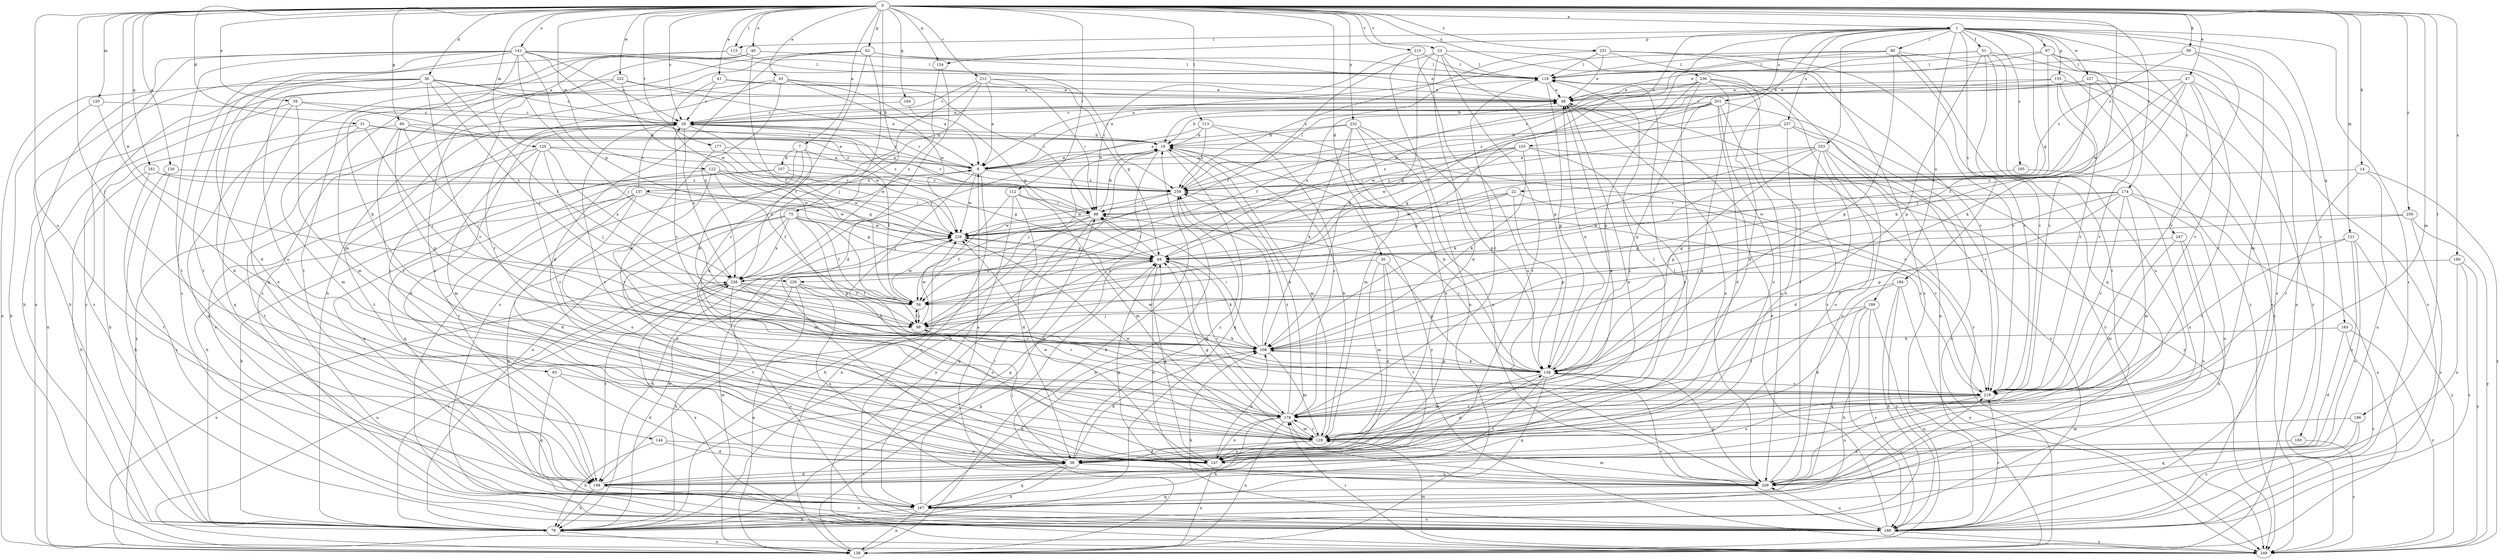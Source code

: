 strict digraph  {
0;
1;
7;
9;
14;
19;
22;
23;
29;
30;
31;
36;
38;
39;
40;
41;
43;
47;
48;
51;
58;
62;
66;
68;
75;
78;
80;
88;
93;
97;
98;
99;
103;
107;
108;
112;
113;
115;
118;
120;
121;
122;
125;
128;
130;
137;
138;
141;
144;
147;
154;
155;
158;
161;
164;
165;
167;
174;
177;
178;
180;
183;
184;
185;
188;
196;
198;
199;
201;
209;
212;
215;
219;
222;
226;
227;
228;
232;
236;
237;
238;
247;
249;
250;
251;
253;
259;
0 -> 1  [label=a];
0 -> 7  [label=a];
0 -> 14  [label=b];
0 -> 22  [label=c];
0 -> 23  [label=c];
0 -> 29  [label=c];
0 -> 30  [label=d];
0 -> 31  [label=d];
0 -> 36  [label=d];
0 -> 39  [label=e];
0 -> 40  [label=e];
0 -> 41  [label=e];
0 -> 43  [label=e];
0 -> 47  [label=e];
0 -> 62  [label=g];
0 -> 66  [label=g];
0 -> 75  [label=h];
0 -> 93  [label=j];
0 -> 99  [label=k];
0 -> 112  [label=l];
0 -> 113  [label=l];
0 -> 115  [label=l];
0 -> 120  [label=m];
0 -> 121  [label=m];
0 -> 122  [label=m];
0 -> 125  [label=m];
0 -> 128  [label=m];
0 -> 130  [label=n];
0 -> 141  [label=o];
0 -> 144  [label=o];
0 -> 154  [label=p];
0 -> 161  [label=q];
0 -> 164  [label=q];
0 -> 174  [label=r];
0 -> 177  [label=r];
0 -> 180  [label=s];
0 -> 196  [label=t];
0 -> 212  [label=v];
0 -> 215  [label=v];
0 -> 222  [label=w];
0 -> 226  [label=w];
0 -> 232  [label=x];
0 -> 236  [label=x];
0 -> 250  [label=z];
0 -> 251  [label=z];
1 -> 51  [label=f];
1 -> 68  [label=g];
1 -> 80  [label=i];
1 -> 97  [label=j];
1 -> 98  [label=j];
1 -> 103  [label=k];
1 -> 115  [label=l];
1 -> 154  [label=p];
1 -> 155  [label=p];
1 -> 165  [label=q];
1 -> 183  [label=s];
1 -> 184  [label=s];
1 -> 185  [label=s];
1 -> 188  [label=s];
1 -> 199  [label=u];
1 -> 201  [label=u];
1 -> 226  [label=w];
1 -> 227  [label=w];
1 -> 237  [label=x];
1 -> 247  [label=y];
1 -> 253  [label=z];
7 -> 58  [label=f];
7 -> 107  [label=k];
7 -> 108  [label=k];
7 -> 198  [label=t];
7 -> 238  [label=x];
9 -> 19  [label=b];
9 -> 29  [label=c];
9 -> 98  [label=j];
9 -> 137  [label=n];
9 -> 188  [label=s];
9 -> 228  [label=w];
9 -> 259  [label=z];
14 -> 178  [label=r];
14 -> 209  [label=u];
14 -> 249  [label=y];
14 -> 259  [label=z];
19 -> 9  [label=a];
19 -> 29  [label=c];
19 -> 78  [label=h];
19 -> 98  [label=j];
19 -> 128  [label=m];
19 -> 167  [label=q];
19 -> 249  [label=y];
22 -> 68  [label=g];
22 -> 88  [label=i];
22 -> 158  [label=p];
22 -> 219  [label=v];
22 -> 228  [label=w];
23 -> 38  [label=d];
23 -> 58  [label=f];
23 -> 108  [label=k];
23 -> 118  [label=l];
23 -> 158  [label=p];
23 -> 198  [label=t];
23 -> 219  [label=v];
29 -> 19  [label=b];
29 -> 38  [label=d];
29 -> 48  [label=e];
29 -> 188  [label=s];
29 -> 198  [label=t];
29 -> 228  [label=w];
29 -> 238  [label=x];
29 -> 249  [label=y];
30 -> 128  [label=m];
30 -> 147  [label=o];
30 -> 158  [label=p];
30 -> 198  [label=t];
30 -> 238  [label=x];
31 -> 9  [label=a];
31 -> 19  [label=b];
31 -> 78  [label=h];
31 -> 98  [label=j];
31 -> 128  [label=m];
36 -> 29  [label=c];
36 -> 38  [label=d];
36 -> 48  [label=e];
36 -> 58  [label=f];
36 -> 78  [label=h];
36 -> 98  [label=j];
36 -> 138  [label=n];
36 -> 188  [label=s];
36 -> 219  [label=v];
38 -> 48  [label=e];
38 -> 78  [label=h];
38 -> 98  [label=j];
38 -> 108  [label=k];
38 -> 167  [label=q];
38 -> 198  [label=t];
38 -> 209  [label=u];
38 -> 259  [label=z];
39 -> 29  [label=c];
39 -> 128  [label=m];
39 -> 138  [label=n];
39 -> 167  [label=q];
39 -> 259  [label=z];
40 -> 58  [label=f];
40 -> 118  [label=l];
40 -> 167  [label=q];
40 -> 188  [label=s];
40 -> 198  [label=t];
41 -> 29  [label=c];
41 -> 48  [label=e];
41 -> 58  [label=f];
41 -> 88  [label=i];
43 -> 9  [label=a];
43 -> 48  [label=e];
43 -> 147  [label=o];
43 -> 178  [label=r];
43 -> 228  [label=w];
43 -> 238  [label=x];
47 -> 19  [label=b];
47 -> 48  [label=e];
47 -> 58  [label=f];
47 -> 108  [label=k];
47 -> 178  [label=r];
47 -> 188  [label=s];
47 -> 219  [label=v];
47 -> 228  [label=w];
48 -> 29  [label=c];
48 -> 209  [label=u];
48 -> 249  [label=y];
51 -> 118  [label=l];
51 -> 158  [label=p];
51 -> 198  [label=t];
51 -> 209  [label=u];
51 -> 219  [label=v];
51 -> 249  [label=y];
51 -> 259  [label=z];
58 -> 98  [label=j];
58 -> 228  [label=w];
62 -> 38  [label=d];
62 -> 48  [label=e];
62 -> 78  [label=h];
62 -> 98  [label=j];
62 -> 118  [label=l];
62 -> 178  [label=r];
62 -> 198  [label=t];
66 -> 19  [label=b];
66 -> 98  [label=j];
66 -> 158  [label=p];
66 -> 167  [label=q];
66 -> 178  [label=r];
66 -> 259  [label=z];
68 -> 48  [label=e];
68 -> 88  [label=i];
68 -> 108  [label=k];
68 -> 178  [label=r];
68 -> 198  [label=t];
68 -> 209  [label=u];
68 -> 238  [label=x];
75 -> 58  [label=f];
75 -> 68  [label=g];
75 -> 128  [label=m];
75 -> 147  [label=o];
75 -> 158  [label=p];
75 -> 167  [label=q];
75 -> 228  [label=w];
75 -> 238  [label=x];
78 -> 9  [label=a];
78 -> 19  [label=b];
78 -> 138  [label=n];
78 -> 228  [label=w];
78 -> 238  [label=x];
80 -> 9  [label=a];
80 -> 58  [label=f];
80 -> 118  [label=l];
80 -> 158  [label=p];
80 -> 167  [label=q];
80 -> 219  [label=v];
80 -> 249  [label=y];
88 -> 19  [label=b];
88 -> 29  [label=c];
88 -> 58  [label=f];
88 -> 78  [label=h];
88 -> 167  [label=q];
88 -> 228  [label=w];
93 -> 38  [label=d];
93 -> 167  [label=q];
93 -> 219  [label=v];
97 -> 48  [label=e];
97 -> 58  [label=f];
97 -> 118  [label=l];
97 -> 138  [label=n];
97 -> 188  [label=s];
97 -> 219  [label=v];
98 -> 58  [label=f];
98 -> 108  [label=k];
98 -> 228  [label=w];
99 -> 118  [label=l];
99 -> 128  [label=m];
99 -> 219  [label=v];
99 -> 259  [label=z];
103 -> 9  [label=a];
103 -> 68  [label=g];
103 -> 88  [label=i];
103 -> 108  [label=k];
103 -> 178  [label=r];
103 -> 249  [label=y];
103 -> 259  [label=z];
107 -> 68  [label=g];
107 -> 78  [label=h];
107 -> 167  [label=q];
107 -> 259  [label=z];
108 -> 29  [label=c];
108 -> 88  [label=i];
108 -> 128  [label=m];
108 -> 158  [label=p];
108 -> 259  [label=z];
112 -> 38  [label=d];
112 -> 88  [label=i];
112 -> 128  [label=m];
112 -> 138  [label=n];
112 -> 249  [label=y];
113 -> 19  [label=b];
113 -> 178  [label=r];
113 -> 219  [label=v];
113 -> 238  [label=x];
113 -> 259  [label=z];
115 -> 118  [label=l];
115 -> 147  [label=o];
115 -> 198  [label=t];
118 -> 48  [label=e];
118 -> 158  [label=p];
118 -> 178  [label=r];
120 -> 29  [label=c];
120 -> 78  [label=h];
120 -> 147  [label=o];
121 -> 68  [label=g];
121 -> 147  [label=o];
121 -> 209  [label=u];
121 -> 219  [label=v];
121 -> 249  [label=y];
122 -> 58  [label=f];
122 -> 68  [label=g];
122 -> 167  [label=q];
122 -> 219  [label=v];
122 -> 228  [label=w];
122 -> 259  [label=z];
125 -> 9  [label=a];
125 -> 98  [label=j];
125 -> 128  [label=m];
125 -> 178  [label=r];
125 -> 198  [label=t];
125 -> 238  [label=x];
125 -> 259  [label=z];
128 -> 19  [label=b];
128 -> 29  [label=c];
128 -> 38  [label=d];
128 -> 48  [label=e];
128 -> 68  [label=g];
128 -> 118  [label=l];
128 -> 147  [label=o];
128 -> 178  [label=r];
128 -> 228  [label=w];
130 -> 78  [label=h];
130 -> 188  [label=s];
130 -> 259  [label=z];
137 -> 29  [label=c];
137 -> 38  [label=d];
137 -> 78  [label=h];
137 -> 88  [label=i];
137 -> 147  [label=o];
137 -> 188  [label=s];
137 -> 228  [label=w];
138 -> 19  [label=b];
138 -> 68  [label=g];
138 -> 228  [label=w];
138 -> 238  [label=x];
141 -> 29  [label=c];
141 -> 38  [label=d];
141 -> 68  [label=g];
141 -> 88  [label=i];
141 -> 98  [label=j];
141 -> 118  [label=l];
141 -> 128  [label=m];
141 -> 138  [label=n];
141 -> 188  [label=s];
141 -> 198  [label=t];
141 -> 249  [label=y];
141 -> 259  [label=z];
144 -> 38  [label=d];
144 -> 78  [label=h];
144 -> 147  [label=o];
147 -> 68  [label=g];
147 -> 108  [label=k];
147 -> 118  [label=l];
147 -> 138  [label=n];
147 -> 158  [label=p];
147 -> 228  [label=w];
154 -> 38  [label=d];
154 -> 238  [label=x];
155 -> 9  [label=a];
155 -> 48  [label=e];
155 -> 108  [label=k];
155 -> 219  [label=v];
155 -> 249  [label=y];
158 -> 19  [label=b];
158 -> 48  [label=e];
158 -> 88  [label=i];
158 -> 108  [label=k];
158 -> 128  [label=m];
158 -> 167  [label=q];
158 -> 188  [label=s];
158 -> 198  [label=t];
158 -> 219  [label=v];
158 -> 228  [label=w];
161 -> 78  [label=h];
161 -> 198  [label=t];
161 -> 228  [label=w];
161 -> 259  [label=z];
164 -> 29  [label=c];
164 -> 68  [label=g];
165 -> 38  [label=d];
165 -> 108  [label=k];
165 -> 188  [label=s];
165 -> 249  [label=y];
167 -> 78  [label=h];
167 -> 88  [label=i];
167 -> 108  [label=k];
167 -> 138  [label=n];
167 -> 188  [label=s];
167 -> 219  [label=v];
174 -> 88  [label=i];
174 -> 108  [label=k];
174 -> 128  [label=m];
174 -> 138  [label=n];
174 -> 158  [label=p];
174 -> 209  [label=u];
174 -> 219  [label=v];
174 -> 228  [label=w];
177 -> 9  [label=a];
177 -> 108  [label=k];
177 -> 228  [label=w];
178 -> 19  [label=b];
178 -> 68  [label=g];
178 -> 78  [label=h];
178 -> 128  [label=m];
178 -> 138  [label=n];
178 -> 147  [label=o];
178 -> 259  [label=z];
180 -> 188  [label=s];
180 -> 209  [label=u];
180 -> 238  [label=x];
180 -> 249  [label=y];
183 -> 38  [label=d];
183 -> 249  [label=y];
184 -> 38  [label=d];
184 -> 58  [label=f];
184 -> 78  [label=h];
184 -> 188  [label=s];
184 -> 249  [label=y];
185 -> 209  [label=u];
185 -> 259  [label=z];
188 -> 48  [label=e];
188 -> 108  [label=k];
188 -> 209  [label=u];
188 -> 219  [label=v];
188 -> 249  [label=y];
196 -> 128  [label=m];
196 -> 167  [label=q];
196 -> 188  [label=s];
198 -> 38  [label=d];
198 -> 68  [label=g];
198 -> 78  [label=h];
198 -> 188  [label=s];
199 -> 78  [label=h];
199 -> 98  [label=j];
199 -> 138  [label=n];
199 -> 167  [label=q];
199 -> 178  [label=r];
199 -> 188  [label=s];
201 -> 19  [label=b];
201 -> 29  [label=c];
201 -> 38  [label=d];
201 -> 68  [label=g];
201 -> 147  [label=o];
201 -> 158  [label=p];
201 -> 209  [label=u];
201 -> 249  [label=y];
201 -> 259  [label=z];
209 -> 9  [label=a];
209 -> 68  [label=g];
209 -> 118  [label=l];
209 -> 128  [label=m];
209 -> 158  [label=p];
209 -> 167  [label=q];
209 -> 178  [label=r];
212 -> 9  [label=a];
212 -> 29  [label=c];
212 -> 48  [label=e];
212 -> 68  [label=g];
212 -> 88  [label=i];
212 -> 147  [label=o];
212 -> 188  [label=s];
215 -> 88  [label=i];
215 -> 118  [label=l];
215 -> 138  [label=n];
215 -> 209  [label=u];
219 -> 147  [label=o];
219 -> 178  [label=r];
219 -> 209  [label=u];
219 -> 259  [label=z];
222 -> 9  [label=a];
222 -> 48  [label=e];
222 -> 78  [label=h];
222 -> 108  [label=k];
222 -> 228  [label=w];
226 -> 58  [label=f];
226 -> 78  [label=h];
226 -> 138  [label=n];
226 -> 147  [label=o];
226 -> 209  [label=u];
227 -> 29  [label=c];
227 -> 48  [label=e];
227 -> 98  [label=j];
227 -> 188  [label=s];
227 -> 219  [label=v];
228 -> 68  [label=g];
228 -> 78  [label=h];
232 -> 9  [label=a];
232 -> 19  [label=b];
232 -> 108  [label=k];
232 -> 128  [label=m];
232 -> 147  [label=o];
232 -> 158  [label=p];
232 -> 209  [label=u];
236 -> 38  [label=d];
236 -> 48  [label=e];
236 -> 58  [label=f];
236 -> 138  [label=n];
236 -> 158  [label=p];
236 -> 178  [label=r];
236 -> 188  [label=s];
237 -> 19  [label=b];
237 -> 138  [label=n];
237 -> 147  [label=o];
237 -> 219  [label=v];
237 -> 228  [label=w];
238 -> 58  [label=f];
238 -> 108  [label=k];
238 -> 138  [label=n];
238 -> 178  [label=r];
238 -> 188  [label=s];
238 -> 198  [label=t];
238 -> 219  [label=v];
247 -> 68  [label=g];
247 -> 78  [label=h];
247 -> 128  [label=m];
247 -> 209  [label=u];
249 -> 128  [label=m];
249 -> 178  [label=r];
249 -> 238  [label=x];
250 -> 98  [label=j];
250 -> 188  [label=s];
250 -> 228  [label=w];
250 -> 249  [label=y];
251 -> 38  [label=d];
251 -> 48  [label=e];
251 -> 118  [label=l];
251 -> 188  [label=s];
251 -> 219  [label=v];
251 -> 259  [label=z];
253 -> 9  [label=a];
253 -> 38  [label=d];
253 -> 108  [label=k];
253 -> 147  [label=o];
253 -> 158  [label=p];
253 -> 188  [label=s];
253 -> 209  [label=u];
253 -> 228  [label=w];
259 -> 88  [label=i];
259 -> 118  [label=l];
259 -> 138  [label=n];
259 -> 228  [label=w];
}
